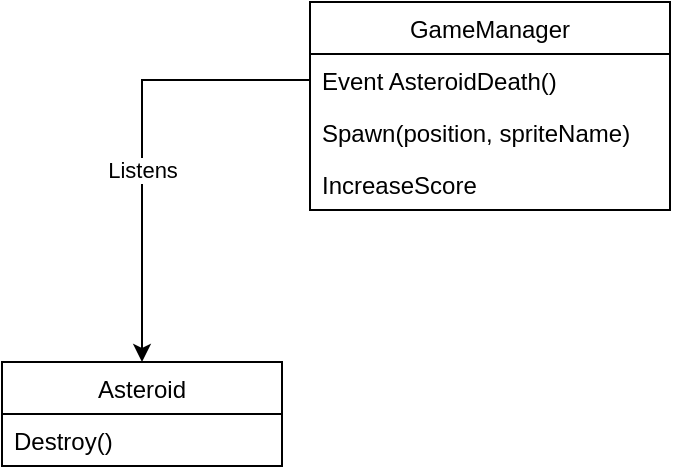 <mxfile version="14.9.2" type="device"><diagram id="8vG1BOc3BA3o7hhhy3aM" name="Page-1"><mxGraphModel dx="1422" dy="794" grid="1" gridSize="10" guides="1" tooltips="1" connect="1" arrows="1" fold="1" page="1" pageScale="1" pageWidth="827" pageHeight="1169" math="0" shadow="0"><root><mxCell id="0"/><mxCell id="1" parent="0"/><mxCell id="i5amPiYAwYtxCBKKrDwC-2" value="GameManager" style="swimlane;fontStyle=0;childLayout=stackLayout;horizontal=1;startSize=26;fillColor=none;horizontalStack=0;resizeParent=1;resizeParentMax=0;resizeLast=0;collapsible=1;marginBottom=0;" vertex="1" parent="1"><mxGeometry x="344" y="100" width="180" height="104" as="geometry"/></mxCell><mxCell id="i5amPiYAwYtxCBKKrDwC-3" value="Event AsteroidDeath()" style="text;strokeColor=none;fillColor=none;align=left;verticalAlign=top;spacingLeft=4;spacingRight=4;overflow=hidden;rotatable=0;points=[[0,0.5],[1,0.5]];portConstraint=eastwest;" vertex="1" parent="i5amPiYAwYtxCBKKrDwC-2"><mxGeometry y="26" width="180" height="26" as="geometry"/></mxCell><mxCell id="i5amPiYAwYtxCBKKrDwC-19" value="Spawn(position, spriteName)" style="text;strokeColor=none;fillColor=none;align=left;verticalAlign=top;spacingLeft=4;spacingRight=4;overflow=hidden;rotatable=0;points=[[0,0.5],[1,0.5]];portConstraint=eastwest;" vertex="1" parent="i5amPiYAwYtxCBKKrDwC-2"><mxGeometry y="52" width="180" height="26" as="geometry"/></mxCell><mxCell id="i5amPiYAwYtxCBKKrDwC-20" value="IncreaseScore" style="text;strokeColor=none;fillColor=none;align=left;verticalAlign=top;spacingLeft=4;spacingRight=4;overflow=hidden;rotatable=0;points=[[0,0.5],[1,0.5]];portConstraint=eastwest;" vertex="1" parent="i5amPiYAwYtxCBKKrDwC-2"><mxGeometry y="78" width="180" height="26" as="geometry"/></mxCell><mxCell id="i5amPiYAwYtxCBKKrDwC-6" value="Asteroid" style="swimlane;fontStyle=0;childLayout=stackLayout;horizontal=1;startSize=26;fillColor=none;horizontalStack=0;resizeParent=1;resizeParentMax=0;resizeLast=0;collapsible=1;marginBottom=0;" vertex="1" parent="1"><mxGeometry x="190" y="280" width="140" height="52" as="geometry"/></mxCell><mxCell id="i5amPiYAwYtxCBKKrDwC-7" value="Destroy()" style="text;strokeColor=none;fillColor=none;align=left;verticalAlign=top;spacingLeft=4;spacingRight=4;overflow=hidden;rotatable=0;points=[[0,0.5],[1,0.5]];portConstraint=eastwest;" vertex="1" parent="i5amPiYAwYtxCBKKrDwC-6"><mxGeometry y="26" width="140" height="26" as="geometry"/></mxCell><mxCell id="i5amPiYAwYtxCBKKrDwC-11" style="edgeStyle=orthogonalEdgeStyle;rounded=0;orthogonalLoop=1;jettySize=auto;html=1;entryX=0.5;entryY=0;entryDx=0;entryDy=0;" edge="1" parent="1" source="i5amPiYAwYtxCBKKrDwC-3" target="i5amPiYAwYtxCBKKrDwC-6"><mxGeometry relative="1" as="geometry"/></mxCell><mxCell id="i5amPiYAwYtxCBKKrDwC-12" value="Listens" style="edgeLabel;html=1;align=center;verticalAlign=middle;resizable=0;points=[];" vertex="1" connectable="0" parent="i5amPiYAwYtxCBKKrDwC-11"><mxGeometry x="0.143" relative="1" as="geometry"><mxPoint as="offset"/></mxGeometry></mxCell></root></mxGraphModel></diagram></mxfile>